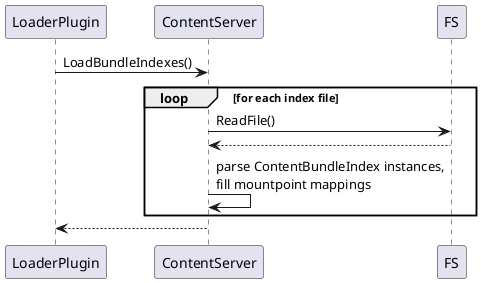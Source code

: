 ﻿@startuml

LoaderPlugin -> ContentServer: LoadBundleIndexes()
loop for each index file
ContentServer -> FS: ReadFile()
FS --> ContentServer
ContentServer -> ContentServer: parse ContentBundleIndex instances,\nfill mountpoint mappings
end
ContentServer --> LoaderPlugin

@enduml

